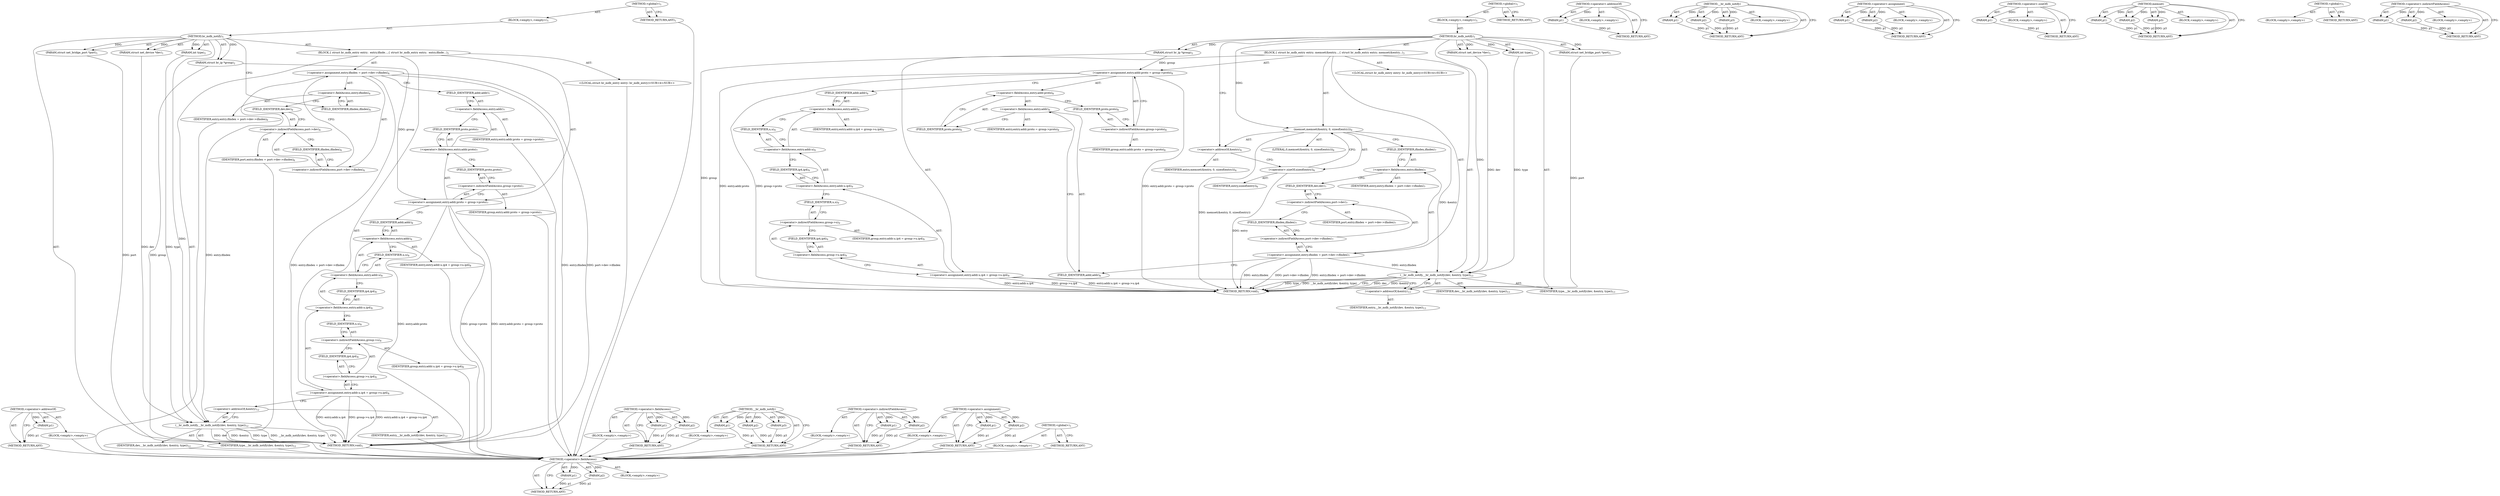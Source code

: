 digraph "&lt;operator&gt;.indirectFieldAccess" {
vulnerable_97 [label=<(METHOD,&lt;operator&gt;.addressOf)>];
vulnerable_98 [label=<(PARAM,p1)>];
vulnerable_99 [label=<(BLOCK,&lt;empty&gt;,&lt;empty&gt;)>];
vulnerable_100 [label=<(METHOD_RETURN,ANY)>];
vulnerable_6 [label=<(METHOD,&lt;global&gt;)<SUB>1</SUB>>];
vulnerable_7 [label=<(BLOCK,&lt;empty&gt;,&lt;empty&gt;)<SUB>1</SUB>>];
vulnerable_8 [label=<(METHOD,br_mdb_notify)<SUB>1</SUB>>];
vulnerable_9 [label=<(PARAM,struct net_device *dev)<SUB>1</SUB>>];
vulnerable_10 [label=<(PARAM,struct net_bridge_port *port)<SUB>1</SUB>>];
vulnerable_11 [label=<(PARAM,struct br_ip *group)<SUB>2</SUB>>];
vulnerable_12 [label=<(PARAM,int type)<SUB>2</SUB>>];
vulnerable_13 [label=<(BLOCK,{
 	struct br_mdb_entry entry;
 
 	entry.ifinde...,{
 	struct br_mdb_entry entry;
 
 	entry.ifinde...)<SUB>3</SUB>>];
vulnerable_14 [label="<(LOCAL,struct br_mdb_entry entry: br_mdb_entry)<SUB>4</SUB>>"];
vulnerable_15 [label=<(&lt;operator&gt;.assignment,entry.ifindex = port-&gt;dev-&gt;ifindex)<SUB>6</SUB>>];
vulnerable_16 [label=<(&lt;operator&gt;.fieldAccess,entry.ifindex)<SUB>6</SUB>>];
vulnerable_17 [label=<(IDENTIFIER,entry,entry.ifindex = port-&gt;dev-&gt;ifindex)<SUB>6</SUB>>];
vulnerable_18 [label=<(FIELD_IDENTIFIER,ifindex,ifindex)<SUB>6</SUB>>];
vulnerable_19 [label=<(&lt;operator&gt;.indirectFieldAccess,port-&gt;dev-&gt;ifindex)<SUB>6</SUB>>];
vulnerable_20 [label=<(&lt;operator&gt;.indirectFieldAccess,port-&gt;dev)<SUB>6</SUB>>];
vulnerable_21 [label=<(IDENTIFIER,port,entry.ifindex = port-&gt;dev-&gt;ifindex)<SUB>6</SUB>>];
vulnerable_22 [label=<(FIELD_IDENTIFIER,dev,dev)<SUB>6</SUB>>];
vulnerable_23 [label=<(FIELD_IDENTIFIER,ifindex,ifindex)<SUB>6</SUB>>];
vulnerable_24 [label=<(&lt;operator&gt;.assignment,entry.addr.proto = group-&gt;proto)<SUB>7</SUB>>];
vulnerable_25 [label=<(&lt;operator&gt;.fieldAccess,entry.addr.proto)<SUB>7</SUB>>];
vulnerable_26 [label=<(&lt;operator&gt;.fieldAccess,entry.addr)<SUB>7</SUB>>];
vulnerable_27 [label=<(IDENTIFIER,entry,entry.addr.proto = group-&gt;proto)<SUB>7</SUB>>];
vulnerable_28 [label=<(FIELD_IDENTIFIER,addr,addr)<SUB>7</SUB>>];
vulnerable_29 [label=<(FIELD_IDENTIFIER,proto,proto)<SUB>7</SUB>>];
vulnerable_30 [label=<(&lt;operator&gt;.indirectFieldAccess,group-&gt;proto)<SUB>7</SUB>>];
vulnerable_31 [label=<(IDENTIFIER,group,entry.addr.proto = group-&gt;proto)<SUB>7</SUB>>];
vulnerable_32 [label=<(FIELD_IDENTIFIER,proto,proto)<SUB>7</SUB>>];
vulnerable_33 [label=<(&lt;operator&gt;.assignment,entry.addr.u.ip4 = group-&gt;u.ip4)<SUB>8</SUB>>];
vulnerable_34 [label=<(&lt;operator&gt;.fieldAccess,entry.addr.u.ip4)<SUB>8</SUB>>];
vulnerable_35 [label=<(&lt;operator&gt;.fieldAccess,entry.addr.u)<SUB>8</SUB>>];
vulnerable_36 [label=<(&lt;operator&gt;.fieldAccess,entry.addr)<SUB>8</SUB>>];
vulnerable_37 [label=<(IDENTIFIER,entry,entry.addr.u.ip4 = group-&gt;u.ip4)<SUB>8</SUB>>];
vulnerable_38 [label=<(FIELD_IDENTIFIER,addr,addr)<SUB>8</SUB>>];
vulnerable_39 [label=<(FIELD_IDENTIFIER,u,u)<SUB>8</SUB>>];
vulnerable_40 [label=<(FIELD_IDENTIFIER,ip4,ip4)<SUB>8</SUB>>];
vulnerable_41 [label=<(&lt;operator&gt;.fieldAccess,group-&gt;u.ip4)<SUB>8</SUB>>];
vulnerable_42 [label=<(&lt;operator&gt;.indirectFieldAccess,group-&gt;u)<SUB>8</SUB>>];
vulnerable_43 [label=<(IDENTIFIER,group,entry.addr.u.ip4 = group-&gt;u.ip4)<SUB>8</SUB>>];
vulnerable_44 [label=<(FIELD_IDENTIFIER,u,u)<SUB>8</SUB>>];
vulnerable_45 [label=<(FIELD_IDENTIFIER,ip4,ip4)<SUB>8</SUB>>];
vulnerable_46 [label=<(__br_mdb_notify,__br_mdb_notify(dev, &amp;entry, type))<SUB>12</SUB>>];
vulnerable_47 [label=<(IDENTIFIER,dev,__br_mdb_notify(dev, &amp;entry, type))<SUB>12</SUB>>];
vulnerable_48 [label=<(&lt;operator&gt;.addressOf,&amp;entry)<SUB>12</SUB>>];
vulnerable_49 [label=<(IDENTIFIER,entry,__br_mdb_notify(dev, &amp;entry, type))<SUB>12</SUB>>];
vulnerable_50 [label=<(IDENTIFIER,type,__br_mdb_notify(dev, &amp;entry, type))<SUB>12</SUB>>];
vulnerable_51 [label=<(METHOD_RETURN,void)<SUB>1</SUB>>];
vulnerable_53 [label=<(METHOD_RETURN,ANY)<SUB>1</SUB>>];
vulnerable_81 [label=<(METHOD,&lt;operator&gt;.fieldAccess)>];
vulnerable_82 [label=<(PARAM,p1)>];
vulnerable_83 [label=<(PARAM,p2)>];
vulnerable_84 [label=<(BLOCK,&lt;empty&gt;,&lt;empty&gt;)>];
vulnerable_85 [label=<(METHOD_RETURN,ANY)>];
vulnerable_91 [label=<(METHOD,__br_mdb_notify)>];
vulnerable_92 [label=<(PARAM,p1)>];
vulnerable_93 [label=<(PARAM,p2)>];
vulnerable_94 [label=<(PARAM,p3)>];
vulnerable_95 [label=<(BLOCK,&lt;empty&gt;,&lt;empty&gt;)>];
vulnerable_96 [label=<(METHOD_RETURN,ANY)>];
vulnerable_86 [label=<(METHOD,&lt;operator&gt;.indirectFieldAccess)>];
vulnerable_87 [label=<(PARAM,p1)>];
vulnerable_88 [label=<(PARAM,p2)>];
vulnerable_89 [label=<(BLOCK,&lt;empty&gt;,&lt;empty&gt;)>];
vulnerable_90 [label=<(METHOD_RETURN,ANY)>];
vulnerable_76 [label=<(METHOD,&lt;operator&gt;.assignment)>];
vulnerable_77 [label=<(PARAM,p1)>];
vulnerable_78 [label=<(PARAM,p2)>];
vulnerable_79 [label=<(BLOCK,&lt;empty&gt;,&lt;empty&gt;)>];
vulnerable_80 [label=<(METHOD_RETURN,ANY)>];
vulnerable_70 [label=<(METHOD,&lt;global&gt;)<SUB>1</SUB>>];
vulnerable_71 [label=<(BLOCK,&lt;empty&gt;,&lt;empty&gt;)>];
vulnerable_72 [label=<(METHOD_RETURN,ANY)>];
fixed_101 [label=<(METHOD,&lt;operator&gt;.fieldAccess)>];
fixed_102 [label=<(PARAM,p1)>];
fixed_103 [label=<(PARAM,p2)>];
fixed_104 [label=<(BLOCK,&lt;empty&gt;,&lt;empty&gt;)>];
fixed_105 [label=<(METHOD_RETURN,ANY)>];
fixed_6 [label=<(METHOD,&lt;global&gt;)<SUB>1</SUB>>];
fixed_7 [label=<(BLOCK,&lt;empty&gt;,&lt;empty&gt;)<SUB>1</SUB>>];
fixed_8 [label=<(METHOD,br_mdb_notify)<SUB>1</SUB>>];
fixed_9 [label=<(PARAM,struct net_device *dev)<SUB>1</SUB>>];
fixed_10 [label=<(PARAM,struct net_bridge_port *port)<SUB>1</SUB>>];
fixed_11 [label=<(PARAM,struct br_ip *group)<SUB>2</SUB>>];
fixed_12 [label=<(PARAM,int type)<SUB>2</SUB>>];
fixed_13 [label=<(BLOCK,{
 	struct br_mdb_entry entry;
 
	memset(&amp;entry...,{
 	struct br_mdb_entry entry;
 
	memset(&amp;entry...)<SUB>3</SUB>>];
fixed_14 [label="<(LOCAL,struct br_mdb_entry entry: br_mdb_entry)<SUB>4</SUB>>"];
fixed_15 [label=<(memset,memset(&amp;entry, 0, sizeof(entry)))<SUB>6</SUB>>];
fixed_16 [label=<(&lt;operator&gt;.addressOf,&amp;entry)<SUB>6</SUB>>];
fixed_17 [label=<(IDENTIFIER,entry,memset(&amp;entry, 0, sizeof(entry)))<SUB>6</SUB>>];
fixed_18 [label=<(LITERAL,0,memset(&amp;entry, 0, sizeof(entry)))<SUB>6</SUB>>];
fixed_19 [label=<(&lt;operator&gt;.sizeOf,sizeof(entry))<SUB>6</SUB>>];
fixed_20 [label=<(IDENTIFIER,entry,sizeof(entry))<SUB>6</SUB>>];
fixed_21 [label=<(&lt;operator&gt;.assignment,entry.ifindex = port-&gt;dev-&gt;ifindex)<SUB>7</SUB>>];
fixed_22 [label=<(&lt;operator&gt;.fieldAccess,entry.ifindex)<SUB>7</SUB>>];
fixed_23 [label=<(IDENTIFIER,entry,entry.ifindex = port-&gt;dev-&gt;ifindex)<SUB>7</SUB>>];
fixed_24 [label=<(FIELD_IDENTIFIER,ifindex,ifindex)<SUB>7</SUB>>];
fixed_25 [label=<(&lt;operator&gt;.indirectFieldAccess,port-&gt;dev-&gt;ifindex)<SUB>7</SUB>>];
fixed_26 [label=<(&lt;operator&gt;.indirectFieldAccess,port-&gt;dev)<SUB>7</SUB>>];
fixed_27 [label=<(IDENTIFIER,port,entry.ifindex = port-&gt;dev-&gt;ifindex)<SUB>7</SUB>>];
fixed_28 [label=<(FIELD_IDENTIFIER,dev,dev)<SUB>7</SUB>>];
fixed_29 [label=<(FIELD_IDENTIFIER,ifindex,ifindex)<SUB>7</SUB>>];
fixed_30 [label=<(&lt;operator&gt;.assignment,entry.addr.proto = group-&gt;proto)<SUB>8</SUB>>];
fixed_31 [label=<(&lt;operator&gt;.fieldAccess,entry.addr.proto)<SUB>8</SUB>>];
fixed_32 [label=<(&lt;operator&gt;.fieldAccess,entry.addr)<SUB>8</SUB>>];
fixed_33 [label=<(IDENTIFIER,entry,entry.addr.proto = group-&gt;proto)<SUB>8</SUB>>];
fixed_34 [label=<(FIELD_IDENTIFIER,addr,addr)<SUB>8</SUB>>];
fixed_35 [label=<(FIELD_IDENTIFIER,proto,proto)<SUB>8</SUB>>];
fixed_36 [label=<(&lt;operator&gt;.indirectFieldAccess,group-&gt;proto)<SUB>8</SUB>>];
fixed_37 [label=<(IDENTIFIER,group,entry.addr.proto = group-&gt;proto)<SUB>8</SUB>>];
fixed_38 [label=<(FIELD_IDENTIFIER,proto,proto)<SUB>8</SUB>>];
fixed_39 [label=<(&lt;operator&gt;.assignment,entry.addr.u.ip4 = group-&gt;u.ip4)<SUB>9</SUB>>];
fixed_40 [label=<(&lt;operator&gt;.fieldAccess,entry.addr.u.ip4)<SUB>9</SUB>>];
fixed_41 [label=<(&lt;operator&gt;.fieldAccess,entry.addr.u)<SUB>9</SUB>>];
fixed_42 [label=<(&lt;operator&gt;.fieldAccess,entry.addr)<SUB>9</SUB>>];
fixed_43 [label=<(IDENTIFIER,entry,entry.addr.u.ip4 = group-&gt;u.ip4)<SUB>9</SUB>>];
fixed_44 [label=<(FIELD_IDENTIFIER,addr,addr)<SUB>9</SUB>>];
fixed_45 [label=<(FIELD_IDENTIFIER,u,u)<SUB>9</SUB>>];
fixed_46 [label=<(FIELD_IDENTIFIER,ip4,ip4)<SUB>9</SUB>>];
fixed_47 [label=<(&lt;operator&gt;.fieldAccess,group-&gt;u.ip4)<SUB>9</SUB>>];
fixed_48 [label=<(&lt;operator&gt;.indirectFieldAccess,group-&gt;u)<SUB>9</SUB>>];
fixed_49 [label=<(IDENTIFIER,group,entry.addr.u.ip4 = group-&gt;u.ip4)<SUB>9</SUB>>];
fixed_50 [label=<(FIELD_IDENTIFIER,u,u)<SUB>9</SUB>>];
fixed_51 [label=<(FIELD_IDENTIFIER,ip4,ip4)<SUB>9</SUB>>];
fixed_52 [label=<(__br_mdb_notify,__br_mdb_notify(dev, &amp;entry, type))<SUB>13</SUB>>];
fixed_53 [label=<(IDENTIFIER,dev,__br_mdb_notify(dev, &amp;entry, type))<SUB>13</SUB>>];
fixed_54 [label=<(&lt;operator&gt;.addressOf,&amp;entry)<SUB>13</SUB>>];
fixed_55 [label=<(IDENTIFIER,entry,__br_mdb_notify(dev, &amp;entry, type))<SUB>13</SUB>>];
fixed_56 [label=<(IDENTIFIER,type,__br_mdb_notify(dev, &amp;entry, type))<SUB>13</SUB>>];
fixed_57 [label=<(METHOD_RETURN,void)<SUB>1</SUB>>];
fixed_59 [label=<(METHOD_RETURN,ANY)<SUB>1</SUB>>];
fixed_88 [label=<(METHOD,&lt;operator&gt;.addressOf)>];
fixed_89 [label=<(PARAM,p1)>];
fixed_90 [label=<(BLOCK,&lt;empty&gt;,&lt;empty&gt;)>];
fixed_91 [label=<(METHOD_RETURN,ANY)>];
fixed_111 [label=<(METHOD,__br_mdb_notify)>];
fixed_112 [label=<(PARAM,p1)>];
fixed_113 [label=<(PARAM,p2)>];
fixed_114 [label=<(PARAM,p3)>];
fixed_115 [label=<(BLOCK,&lt;empty&gt;,&lt;empty&gt;)>];
fixed_116 [label=<(METHOD_RETURN,ANY)>];
fixed_96 [label=<(METHOD,&lt;operator&gt;.assignment)>];
fixed_97 [label=<(PARAM,p1)>];
fixed_98 [label=<(PARAM,p2)>];
fixed_99 [label=<(BLOCK,&lt;empty&gt;,&lt;empty&gt;)>];
fixed_100 [label=<(METHOD_RETURN,ANY)>];
fixed_92 [label=<(METHOD,&lt;operator&gt;.sizeOf)>];
fixed_93 [label=<(PARAM,p1)>];
fixed_94 [label=<(BLOCK,&lt;empty&gt;,&lt;empty&gt;)>];
fixed_95 [label=<(METHOD_RETURN,ANY)>];
fixed_82 [label=<(METHOD,memset)>];
fixed_83 [label=<(PARAM,p1)>];
fixed_84 [label=<(PARAM,p2)>];
fixed_85 [label=<(PARAM,p3)>];
fixed_86 [label=<(BLOCK,&lt;empty&gt;,&lt;empty&gt;)>];
fixed_87 [label=<(METHOD_RETURN,ANY)>];
fixed_76 [label=<(METHOD,&lt;global&gt;)<SUB>1</SUB>>];
fixed_77 [label=<(BLOCK,&lt;empty&gt;,&lt;empty&gt;)>];
fixed_78 [label=<(METHOD_RETURN,ANY)>];
fixed_106 [label=<(METHOD,&lt;operator&gt;.indirectFieldAccess)>];
fixed_107 [label=<(PARAM,p1)>];
fixed_108 [label=<(PARAM,p2)>];
fixed_109 [label=<(BLOCK,&lt;empty&gt;,&lt;empty&gt;)>];
fixed_110 [label=<(METHOD_RETURN,ANY)>];
vulnerable_97 -> vulnerable_98  [key=0, label="AST: "];
vulnerable_97 -> vulnerable_98  [key=1, label="DDG: "];
vulnerable_97 -> vulnerable_99  [key=0, label="AST: "];
vulnerable_97 -> vulnerable_100  [key=0, label="AST: "];
vulnerable_97 -> vulnerable_100  [key=1, label="CFG: "];
vulnerable_98 -> vulnerable_100  [key=0, label="DDG: p1"];
vulnerable_99 -> fixed_101  [key=0];
vulnerable_100 -> fixed_101  [key=0];
vulnerable_6 -> vulnerable_7  [key=0, label="AST: "];
vulnerable_6 -> vulnerable_53  [key=0, label="AST: "];
vulnerable_6 -> vulnerable_53  [key=1, label="CFG: "];
vulnerable_7 -> vulnerable_8  [key=0, label="AST: "];
vulnerable_8 -> vulnerable_9  [key=0, label="AST: "];
vulnerable_8 -> vulnerable_9  [key=1, label="DDG: "];
vulnerable_8 -> vulnerable_10  [key=0, label="AST: "];
vulnerable_8 -> vulnerable_10  [key=1, label="DDG: "];
vulnerable_8 -> vulnerable_11  [key=0, label="AST: "];
vulnerable_8 -> vulnerable_11  [key=1, label="DDG: "];
vulnerable_8 -> vulnerable_12  [key=0, label="AST: "];
vulnerable_8 -> vulnerable_12  [key=1, label="DDG: "];
vulnerable_8 -> vulnerable_13  [key=0, label="AST: "];
vulnerable_8 -> vulnerable_51  [key=0, label="AST: "];
vulnerable_8 -> vulnerable_18  [key=0, label="CFG: "];
vulnerable_8 -> vulnerable_46  [key=0, label="DDG: "];
vulnerable_9 -> vulnerable_46  [key=0, label="DDG: dev"];
vulnerable_10 -> vulnerable_51  [key=0, label="DDG: port"];
vulnerable_11 -> vulnerable_51  [key=0, label="DDG: group"];
vulnerable_11 -> vulnerable_24  [key=0, label="DDG: group"];
vulnerable_12 -> vulnerable_46  [key=0, label="DDG: type"];
vulnerable_13 -> vulnerable_14  [key=0, label="AST: "];
vulnerable_13 -> vulnerable_15  [key=0, label="AST: "];
vulnerable_13 -> vulnerable_24  [key=0, label="AST: "];
vulnerable_13 -> vulnerable_33  [key=0, label="AST: "];
vulnerable_13 -> vulnerable_46  [key=0, label="AST: "];
vulnerable_14 -> fixed_101  [key=0];
vulnerable_15 -> vulnerable_16  [key=0, label="AST: "];
vulnerable_15 -> vulnerable_19  [key=0, label="AST: "];
vulnerable_15 -> vulnerable_28  [key=0, label="CFG: "];
vulnerable_15 -> vulnerable_51  [key=0, label="DDG: entry.ifindex"];
vulnerable_15 -> vulnerable_51  [key=1, label="DDG: port-&gt;dev-&gt;ifindex"];
vulnerable_15 -> vulnerable_51  [key=2, label="DDG: entry.ifindex = port-&gt;dev-&gt;ifindex"];
vulnerable_15 -> vulnerable_46  [key=0, label="DDG: entry.ifindex"];
vulnerable_16 -> vulnerable_17  [key=0, label="AST: "];
vulnerable_16 -> vulnerable_18  [key=0, label="AST: "];
vulnerable_16 -> vulnerable_22  [key=0, label="CFG: "];
vulnerable_17 -> fixed_101  [key=0];
vulnerable_18 -> vulnerable_16  [key=0, label="CFG: "];
vulnerable_19 -> vulnerable_20  [key=0, label="AST: "];
vulnerable_19 -> vulnerable_23  [key=0, label="AST: "];
vulnerable_19 -> vulnerable_15  [key=0, label="CFG: "];
vulnerable_20 -> vulnerable_21  [key=0, label="AST: "];
vulnerable_20 -> vulnerable_22  [key=0, label="AST: "];
vulnerable_20 -> vulnerable_23  [key=0, label="CFG: "];
vulnerable_21 -> fixed_101  [key=0];
vulnerable_22 -> vulnerable_20  [key=0, label="CFG: "];
vulnerable_23 -> vulnerable_19  [key=0, label="CFG: "];
vulnerable_24 -> vulnerable_25  [key=0, label="AST: "];
vulnerable_24 -> vulnerable_30  [key=0, label="AST: "];
vulnerable_24 -> vulnerable_38  [key=0, label="CFG: "];
vulnerable_24 -> vulnerable_51  [key=0, label="DDG: entry.addr.proto"];
vulnerable_24 -> vulnerable_51  [key=1, label="DDG: group-&gt;proto"];
vulnerable_24 -> vulnerable_51  [key=2, label="DDG: entry.addr.proto = group-&gt;proto"];
vulnerable_25 -> vulnerable_26  [key=0, label="AST: "];
vulnerable_25 -> vulnerable_29  [key=0, label="AST: "];
vulnerable_25 -> vulnerable_32  [key=0, label="CFG: "];
vulnerable_26 -> vulnerable_27  [key=0, label="AST: "];
vulnerable_26 -> vulnerable_28  [key=0, label="AST: "];
vulnerable_26 -> vulnerable_29  [key=0, label="CFG: "];
vulnerable_27 -> fixed_101  [key=0];
vulnerable_28 -> vulnerable_26  [key=0, label="CFG: "];
vulnerable_29 -> vulnerable_25  [key=0, label="CFG: "];
vulnerable_30 -> vulnerable_31  [key=0, label="AST: "];
vulnerable_30 -> vulnerable_32  [key=0, label="AST: "];
vulnerable_30 -> vulnerable_24  [key=0, label="CFG: "];
vulnerable_31 -> fixed_101  [key=0];
vulnerable_32 -> vulnerable_30  [key=0, label="CFG: "];
vulnerable_33 -> vulnerable_34  [key=0, label="AST: "];
vulnerable_33 -> vulnerable_41  [key=0, label="AST: "];
vulnerable_33 -> vulnerable_48  [key=0, label="CFG: "];
vulnerable_33 -> vulnerable_51  [key=0, label="DDG: entry.addr.u.ip4"];
vulnerable_33 -> vulnerable_51  [key=1, label="DDG: group-&gt;u.ip4"];
vulnerable_33 -> vulnerable_51  [key=2, label="DDG: entry.addr.u.ip4 = group-&gt;u.ip4"];
vulnerable_34 -> vulnerable_35  [key=0, label="AST: "];
vulnerable_34 -> vulnerable_40  [key=0, label="AST: "];
vulnerable_34 -> vulnerable_44  [key=0, label="CFG: "];
vulnerable_35 -> vulnerable_36  [key=0, label="AST: "];
vulnerable_35 -> vulnerable_39  [key=0, label="AST: "];
vulnerable_35 -> vulnerable_40  [key=0, label="CFG: "];
vulnerable_36 -> vulnerable_37  [key=0, label="AST: "];
vulnerable_36 -> vulnerable_38  [key=0, label="AST: "];
vulnerable_36 -> vulnerable_39  [key=0, label="CFG: "];
vulnerable_37 -> fixed_101  [key=0];
vulnerable_38 -> vulnerable_36  [key=0, label="CFG: "];
vulnerable_39 -> vulnerable_35  [key=0, label="CFG: "];
vulnerable_40 -> vulnerable_34  [key=0, label="CFG: "];
vulnerable_41 -> vulnerable_42  [key=0, label="AST: "];
vulnerable_41 -> vulnerable_45  [key=0, label="AST: "];
vulnerable_41 -> vulnerable_33  [key=0, label="CFG: "];
vulnerable_42 -> vulnerable_43  [key=0, label="AST: "];
vulnerable_42 -> vulnerable_44  [key=0, label="AST: "];
vulnerable_42 -> vulnerable_45  [key=0, label="CFG: "];
vulnerable_43 -> fixed_101  [key=0];
vulnerable_44 -> vulnerable_42  [key=0, label="CFG: "];
vulnerable_45 -> vulnerable_41  [key=0, label="CFG: "];
vulnerable_46 -> vulnerable_47  [key=0, label="AST: "];
vulnerable_46 -> vulnerable_48  [key=0, label="AST: "];
vulnerable_46 -> vulnerable_50  [key=0, label="AST: "];
vulnerable_46 -> vulnerable_51  [key=0, label="CFG: "];
vulnerable_46 -> vulnerable_51  [key=1, label="DDG: dev"];
vulnerable_46 -> vulnerable_51  [key=2, label="DDG: &amp;entry"];
vulnerable_46 -> vulnerable_51  [key=3, label="DDG: type"];
vulnerable_46 -> vulnerable_51  [key=4, label="DDG: __br_mdb_notify(dev, &amp;entry, type)"];
vulnerable_47 -> fixed_101  [key=0];
vulnerable_48 -> vulnerable_49  [key=0, label="AST: "];
vulnerable_48 -> vulnerable_46  [key=0, label="CFG: "];
vulnerable_49 -> fixed_101  [key=0];
vulnerable_50 -> fixed_101  [key=0];
vulnerable_51 -> fixed_101  [key=0];
vulnerable_53 -> fixed_101  [key=0];
vulnerable_81 -> vulnerable_82  [key=0, label="AST: "];
vulnerable_81 -> vulnerable_82  [key=1, label="DDG: "];
vulnerable_81 -> vulnerable_84  [key=0, label="AST: "];
vulnerable_81 -> vulnerable_83  [key=0, label="AST: "];
vulnerable_81 -> vulnerable_83  [key=1, label="DDG: "];
vulnerable_81 -> vulnerable_85  [key=0, label="AST: "];
vulnerable_81 -> vulnerable_85  [key=1, label="CFG: "];
vulnerable_82 -> vulnerable_85  [key=0, label="DDG: p1"];
vulnerable_83 -> vulnerable_85  [key=0, label="DDG: p2"];
vulnerable_84 -> fixed_101  [key=0];
vulnerable_85 -> fixed_101  [key=0];
vulnerable_91 -> vulnerable_92  [key=0, label="AST: "];
vulnerable_91 -> vulnerable_92  [key=1, label="DDG: "];
vulnerable_91 -> vulnerable_95  [key=0, label="AST: "];
vulnerable_91 -> vulnerable_93  [key=0, label="AST: "];
vulnerable_91 -> vulnerable_93  [key=1, label="DDG: "];
vulnerable_91 -> vulnerable_96  [key=0, label="AST: "];
vulnerable_91 -> vulnerable_96  [key=1, label="CFG: "];
vulnerable_91 -> vulnerable_94  [key=0, label="AST: "];
vulnerable_91 -> vulnerable_94  [key=1, label="DDG: "];
vulnerable_92 -> vulnerable_96  [key=0, label="DDG: p1"];
vulnerable_93 -> vulnerable_96  [key=0, label="DDG: p2"];
vulnerable_94 -> vulnerable_96  [key=0, label="DDG: p3"];
vulnerable_95 -> fixed_101  [key=0];
vulnerable_96 -> fixed_101  [key=0];
vulnerable_86 -> vulnerable_87  [key=0, label="AST: "];
vulnerable_86 -> vulnerable_87  [key=1, label="DDG: "];
vulnerable_86 -> vulnerable_89  [key=0, label="AST: "];
vulnerable_86 -> vulnerable_88  [key=0, label="AST: "];
vulnerable_86 -> vulnerable_88  [key=1, label="DDG: "];
vulnerable_86 -> vulnerable_90  [key=0, label="AST: "];
vulnerable_86 -> vulnerable_90  [key=1, label="CFG: "];
vulnerable_87 -> vulnerable_90  [key=0, label="DDG: p1"];
vulnerable_88 -> vulnerable_90  [key=0, label="DDG: p2"];
vulnerable_89 -> fixed_101  [key=0];
vulnerable_90 -> fixed_101  [key=0];
vulnerable_76 -> vulnerable_77  [key=0, label="AST: "];
vulnerable_76 -> vulnerable_77  [key=1, label="DDG: "];
vulnerable_76 -> vulnerable_79  [key=0, label="AST: "];
vulnerable_76 -> vulnerable_78  [key=0, label="AST: "];
vulnerable_76 -> vulnerable_78  [key=1, label="DDG: "];
vulnerable_76 -> vulnerable_80  [key=0, label="AST: "];
vulnerable_76 -> vulnerable_80  [key=1, label="CFG: "];
vulnerable_77 -> vulnerable_80  [key=0, label="DDG: p1"];
vulnerable_78 -> vulnerable_80  [key=0, label="DDG: p2"];
vulnerable_79 -> fixed_101  [key=0];
vulnerable_80 -> fixed_101  [key=0];
vulnerable_70 -> vulnerable_71  [key=0, label="AST: "];
vulnerable_70 -> vulnerable_72  [key=0, label="AST: "];
vulnerable_70 -> vulnerable_72  [key=1, label="CFG: "];
vulnerable_71 -> fixed_101  [key=0];
vulnerable_72 -> fixed_101  [key=0];
fixed_101 -> fixed_102  [key=0, label="AST: "];
fixed_101 -> fixed_102  [key=1, label="DDG: "];
fixed_101 -> fixed_104  [key=0, label="AST: "];
fixed_101 -> fixed_103  [key=0, label="AST: "];
fixed_101 -> fixed_103  [key=1, label="DDG: "];
fixed_101 -> fixed_105  [key=0, label="AST: "];
fixed_101 -> fixed_105  [key=1, label="CFG: "];
fixed_102 -> fixed_105  [key=0, label="DDG: p1"];
fixed_103 -> fixed_105  [key=0, label="DDG: p2"];
fixed_6 -> fixed_7  [key=0, label="AST: "];
fixed_6 -> fixed_59  [key=0, label="AST: "];
fixed_6 -> fixed_59  [key=1, label="CFG: "];
fixed_7 -> fixed_8  [key=0, label="AST: "];
fixed_8 -> fixed_9  [key=0, label="AST: "];
fixed_8 -> fixed_9  [key=1, label="DDG: "];
fixed_8 -> fixed_10  [key=0, label="AST: "];
fixed_8 -> fixed_10  [key=1, label="DDG: "];
fixed_8 -> fixed_11  [key=0, label="AST: "];
fixed_8 -> fixed_11  [key=1, label="DDG: "];
fixed_8 -> fixed_12  [key=0, label="AST: "];
fixed_8 -> fixed_12  [key=1, label="DDG: "];
fixed_8 -> fixed_13  [key=0, label="AST: "];
fixed_8 -> fixed_57  [key=0, label="AST: "];
fixed_8 -> fixed_16  [key=0, label="CFG: "];
fixed_8 -> fixed_15  [key=0, label="DDG: "];
fixed_8 -> fixed_52  [key=0, label="DDG: "];
fixed_9 -> fixed_52  [key=0, label="DDG: dev"];
fixed_10 -> fixed_57  [key=0, label="DDG: port"];
fixed_11 -> fixed_57  [key=0, label="DDG: group"];
fixed_11 -> fixed_30  [key=0, label="DDG: group"];
fixed_12 -> fixed_52  [key=0, label="DDG: type"];
fixed_13 -> fixed_14  [key=0, label="AST: "];
fixed_13 -> fixed_15  [key=0, label="AST: "];
fixed_13 -> fixed_21  [key=0, label="AST: "];
fixed_13 -> fixed_30  [key=0, label="AST: "];
fixed_13 -> fixed_39  [key=0, label="AST: "];
fixed_13 -> fixed_52  [key=0, label="AST: "];
fixed_15 -> fixed_16  [key=0, label="AST: "];
fixed_15 -> fixed_18  [key=0, label="AST: "];
fixed_15 -> fixed_19  [key=0, label="AST: "];
fixed_15 -> fixed_24  [key=0, label="CFG: "];
fixed_15 -> fixed_57  [key=0, label="DDG: memset(&amp;entry, 0, sizeof(entry))"];
fixed_15 -> fixed_52  [key=0, label="DDG: &amp;entry"];
fixed_16 -> fixed_17  [key=0, label="AST: "];
fixed_16 -> fixed_19  [key=0, label="CFG: "];
fixed_19 -> fixed_20  [key=0, label="AST: "];
fixed_19 -> fixed_15  [key=0, label="CFG: "];
fixed_19 -> fixed_57  [key=0, label="DDG: entry"];
fixed_21 -> fixed_22  [key=0, label="AST: "];
fixed_21 -> fixed_25  [key=0, label="AST: "];
fixed_21 -> fixed_34  [key=0, label="CFG: "];
fixed_21 -> fixed_57  [key=0, label="DDG: entry.ifindex"];
fixed_21 -> fixed_57  [key=1, label="DDG: port-&gt;dev-&gt;ifindex"];
fixed_21 -> fixed_57  [key=2, label="DDG: entry.ifindex = port-&gt;dev-&gt;ifindex"];
fixed_21 -> fixed_52  [key=0, label="DDG: entry.ifindex"];
fixed_22 -> fixed_23  [key=0, label="AST: "];
fixed_22 -> fixed_24  [key=0, label="AST: "];
fixed_22 -> fixed_28  [key=0, label="CFG: "];
fixed_24 -> fixed_22  [key=0, label="CFG: "];
fixed_25 -> fixed_26  [key=0, label="AST: "];
fixed_25 -> fixed_29  [key=0, label="AST: "];
fixed_25 -> fixed_21  [key=0, label="CFG: "];
fixed_26 -> fixed_27  [key=0, label="AST: "];
fixed_26 -> fixed_28  [key=0, label="AST: "];
fixed_26 -> fixed_29  [key=0, label="CFG: "];
fixed_28 -> fixed_26  [key=0, label="CFG: "];
fixed_29 -> fixed_25  [key=0, label="CFG: "];
fixed_30 -> fixed_31  [key=0, label="AST: "];
fixed_30 -> fixed_36  [key=0, label="AST: "];
fixed_30 -> fixed_44  [key=0, label="CFG: "];
fixed_30 -> fixed_57  [key=0, label="DDG: entry.addr.proto"];
fixed_30 -> fixed_57  [key=1, label="DDG: group-&gt;proto"];
fixed_30 -> fixed_57  [key=2, label="DDG: entry.addr.proto = group-&gt;proto"];
fixed_31 -> fixed_32  [key=0, label="AST: "];
fixed_31 -> fixed_35  [key=0, label="AST: "];
fixed_31 -> fixed_38  [key=0, label="CFG: "];
fixed_32 -> fixed_33  [key=0, label="AST: "];
fixed_32 -> fixed_34  [key=0, label="AST: "];
fixed_32 -> fixed_35  [key=0, label="CFG: "];
fixed_34 -> fixed_32  [key=0, label="CFG: "];
fixed_35 -> fixed_31  [key=0, label="CFG: "];
fixed_36 -> fixed_37  [key=0, label="AST: "];
fixed_36 -> fixed_38  [key=0, label="AST: "];
fixed_36 -> fixed_30  [key=0, label="CFG: "];
fixed_38 -> fixed_36  [key=0, label="CFG: "];
fixed_39 -> fixed_40  [key=0, label="AST: "];
fixed_39 -> fixed_47  [key=0, label="AST: "];
fixed_39 -> fixed_54  [key=0, label="CFG: "];
fixed_39 -> fixed_57  [key=0, label="DDG: entry.addr.u.ip4"];
fixed_39 -> fixed_57  [key=1, label="DDG: group-&gt;u.ip4"];
fixed_39 -> fixed_57  [key=2, label="DDG: entry.addr.u.ip4 = group-&gt;u.ip4"];
fixed_40 -> fixed_41  [key=0, label="AST: "];
fixed_40 -> fixed_46  [key=0, label="AST: "];
fixed_40 -> fixed_50  [key=0, label="CFG: "];
fixed_41 -> fixed_42  [key=0, label="AST: "];
fixed_41 -> fixed_45  [key=0, label="AST: "];
fixed_41 -> fixed_46  [key=0, label="CFG: "];
fixed_42 -> fixed_43  [key=0, label="AST: "];
fixed_42 -> fixed_44  [key=0, label="AST: "];
fixed_42 -> fixed_45  [key=0, label="CFG: "];
fixed_44 -> fixed_42  [key=0, label="CFG: "];
fixed_45 -> fixed_41  [key=0, label="CFG: "];
fixed_46 -> fixed_40  [key=0, label="CFG: "];
fixed_47 -> fixed_48  [key=0, label="AST: "];
fixed_47 -> fixed_51  [key=0, label="AST: "];
fixed_47 -> fixed_39  [key=0, label="CFG: "];
fixed_48 -> fixed_49  [key=0, label="AST: "];
fixed_48 -> fixed_50  [key=0, label="AST: "];
fixed_48 -> fixed_51  [key=0, label="CFG: "];
fixed_50 -> fixed_48  [key=0, label="CFG: "];
fixed_51 -> fixed_47  [key=0, label="CFG: "];
fixed_52 -> fixed_53  [key=0, label="AST: "];
fixed_52 -> fixed_54  [key=0, label="AST: "];
fixed_52 -> fixed_56  [key=0, label="AST: "];
fixed_52 -> fixed_57  [key=0, label="CFG: "];
fixed_52 -> fixed_57  [key=1, label="DDG: dev"];
fixed_52 -> fixed_57  [key=2, label="DDG: &amp;entry"];
fixed_52 -> fixed_57  [key=3, label="DDG: type"];
fixed_52 -> fixed_57  [key=4, label="DDG: __br_mdb_notify(dev, &amp;entry, type)"];
fixed_54 -> fixed_55  [key=0, label="AST: "];
fixed_54 -> fixed_52  [key=0, label="CFG: "];
fixed_88 -> fixed_89  [key=0, label="AST: "];
fixed_88 -> fixed_89  [key=1, label="DDG: "];
fixed_88 -> fixed_90  [key=0, label="AST: "];
fixed_88 -> fixed_91  [key=0, label="AST: "];
fixed_88 -> fixed_91  [key=1, label="CFG: "];
fixed_89 -> fixed_91  [key=0, label="DDG: p1"];
fixed_111 -> fixed_112  [key=0, label="AST: "];
fixed_111 -> fixed_112  [key=1, label="DDG: "];
fixed_111 -> fixed_115  [key=0, label="AST: "];
fixed_111 -> fixed_113  [key=0, label="AST: "];
fixed_111 -> fixed_113  [key=1, label="DDG: "];
fixed_111 -> fixed_116  [key=0, label="AST: "];
fixed_111 -> fixed_116  [key=1, label="CFG: "];
fixed_111 -> fixed_114  [key=0, label="AST: "];
fixed_111 -> fixed_114  [key=1, label="DDG: "];
fixed_112 -> fixed_116  [key=0, label="DDG: p1"];
fixed_113 -> fixed_116  [key=0, label="DDG: p2"];
fixed_114 -> fixed_116  [key=0, label="DDG: p3"];
fixed_96 -> fixed_97  [key=0, label="AST: "];
fixed_96 -> fixed_97  [key=1, label="DDG: "];
fixed_96 -> fixed_99  [key=0, label="AST: "];
fixed_96 -> fixed_98  [key=0, label="AST: "];
fixed_96 -> fixed_98  [key=1, label="DDG: "];
fixed_96 -> fixed_100  [key=0, label="AST: "];
fixed_96 -> fixed_100  [key=1, label="CFG: "];
fixed_97 -> fixed_100  [key=0, label="DDG: p1"];
fixed_98 -> fixed_100  [key=0, label="DDG: p2"];
fixed_92 -> fixed_93  [key=0, label="AST: "];
fixed_92 -> fixed_93  [key=1, label="DDG: "];
fixed_92 -> fixed_94  [key=0, label="AST: "];
fixed_92 -> fixed_95  [key=0, label="AST: "];
fixed_92 -> fixed_95  [key=1, label="CFG: "];
fixed_93 -> fixed_95  [key=0, label="DDG: p1"];
fixed_82 -> fixed_83  [key=0, label="AST: "];
fixed_82 -> fixed_83  [key=1, label="DDG: "];
fixed_82 -> fixed_86  [key=0, label="AST: "];
fixed_82 -> fixed_84  [key=0, label="AST: "];
fixed_82 -> fixed_84  [key=1, label="DDG: "];
fixed_82 -> fixed_87  [key=0, label="AST: "];
fixed_82 -> fixed_87  [key=1, label="CFG: "];
fixed_82 -> fixed_85  [key=0, label="AST: "];
fixed_82 -> fixed_85  [key=1, label="DDG: "];
fixed_83 -> fixed_87  [key=0, label="DDG: p1"];
fixed_84 -> fixed_87  [key=0, label="DDG: p2"];
fixed_85 -> fixed_87  [key=0, label="DDG: p3"];
fixed_76 -> fixed_77  [key=0, label="AST: "];
fixed_76 -> fixed_78  [key=0, label="AST: "];
fixed_76 -> fixed_78  [key=1, label="CFG: "];
fixed_106 -> fixed_107  [key=0, label="AST: "];
fixed_106 -> fixed_107  [key=1, label="DDG: "];
fixed_106 -> fixed_109  [key=0, label="AST: "];
fixed_106 -> fixed_108  [key=0, label="AST: "];
fixed_106 -> fixed_108  [key=1, label="DDG: "];
fixed_106 -> fixed_110  [key=0, label="AST: "];
fixed_106 -> fixed_110  [key=1, label="CFG: "];
fixed_107 -> fixed_110  [key=0, label="DDG: p1"];
fixed_108 -> fixed_110  [key=0, label="DDG: p2"];
}
